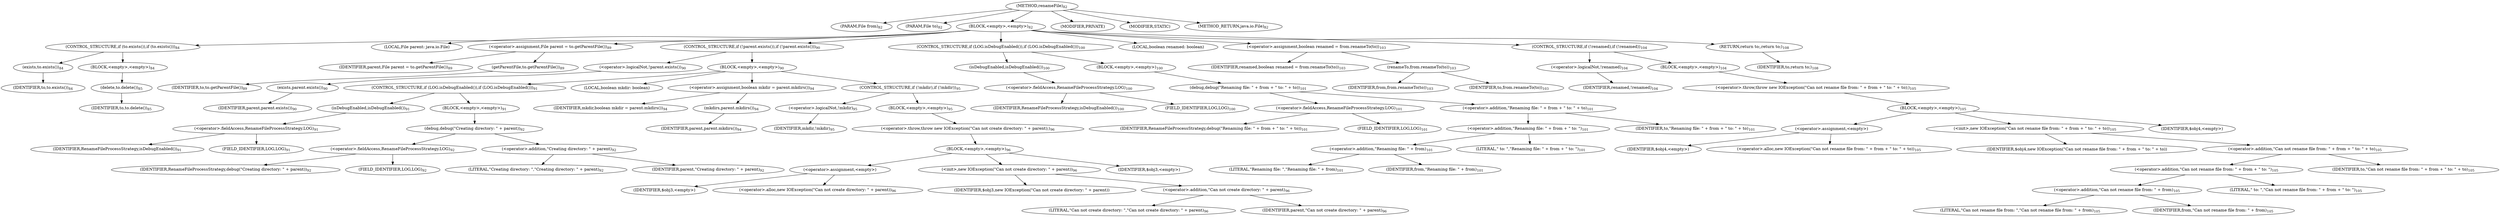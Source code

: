 digraph "renameFile" {  
"191" [label = <(METHOD,renameFile)<SUB>82</SUB>> ]
"192" [label = <(PARAM,File from)<SUB>82</SUB>> ]
"193" [label = <(PARAM,File to)<SUB>82</SUB>> ]
"194" [label = <(BLOCK,&lt;empty&gt;,&lt;empty&gt;)<SUB>82</SUB>> ]
"195" [label = <(CONTROL_STRUCTURE,if (to.exists()),if (to.exists()))<SUB>84</SUB>> ]
"196" [label = <(exists,to.exists())<SUB>84</SUB>> ]
"197" [label = <(IDENTIFIER,to,to.exists())<SUB>84</SUB>> ]
"198" [label = <(BLOCK,&lt;empty&gt;,&lt;empty&gt;)<SUB>84</SUB>> ]
"199" [label = <(delete,to.delete())<SUB>85</SUB>> ]
"200" [label = <(IDENTIFIER,to,to.delete())<SUB>85</SUB>> ]
"201" [label = <(LOCAL,File parent: java.io.File)> ]
"202" [label = <(&lt;operator&gt;.assignment,File parent = to.getParentFile())<SUB>89</SUB>> ]
"203" [label = <(IDENTIFIER,parent,File parent = to.getParentFile())<SUB>89</SUB>> ]
"204" [label = <(getParentFile,to.getParentFile())<SUB>89</SUB>> ]
"205" [label = <(IDENTIFIER,to,to.getParentFile())<SUB>89</SUB>> ]
"206" [label = <(CONTROL_STRUCTURE,if (!parent.exists()),if (!parent.exists()))<SUB>90</SUB>> ]
"207" [label = <(&lt;operator&gt;.logicalNot,!parent.exists())<SUB>90</SUB>> ]
"208" [label = <(exists,parent.exists())<SUB>90</SUB>> ]
"209" [label = <(IDENTIFIER,parent,parent.exists())<SUB>90</SUB>> ]
"210" [label = <(BLOCK,&lt;empty&gt;,&lt;empty&gt;)<SUB>90</SUB>> ]
"211" [label = <(CONTROL_STRUCTURE,if (LOG.isDebugEnabled()),if (LOG.isDebugEnabled()))<SUB>91</SUB>> ]
"212" [label = <(isDebugEnabled,isDebugEnabled())<SUB>91</SUB>> ]
"213" [label = <(&lt;operator&gt;.fieldAccess,RenameFileProcessStrategy.LOG)<SUB>91</SUB>> ]
"214" [label = <(IDENTIFIER,RenameFileProcessStrategy,isDebugEnabled())<SUB>91</SUB>> ]
"215" [label = <(FIELD_IDENTIFIER,LOG,LOG)<SUB>91</SUB>> ]
"216" [label = <(BLOCK,&lt;empty&gt;,&lt;empty&gt;)<SUB>91</SUB>> ]
"217" [label = <(debug,debug(&quot;Creating directory: &quot; + parent))<SUB>92</SUB>> ]
"218" [label = <(&lt;operator&gt;.fieldAccess,RenameFileProcessStrategy.LOG)<SUB>92</SUB>> ]
"219" [label = <(IDENTIFIER,RenameFileProcessStrategy,debug(&quot;Creating directory: &quot; + parent))<SUB>92</SUB>> ]
"220" [label = <(FIELD_IDENTIFIER,LOG,LOG)<SUB>92</SUB>> ]
"221" [label = <(&lt;operator&gt;.addition,&quot;Creating directory: &quot; + parent)<SUB>92</SUB>> ]
"222" [label = <(LITERAL,&quot;Creating directory: &quot;,&quot;Creating directory: &quot; + parent)<SUB>92</SUB>> ]
"223" [label = <(IDENTIFIER,parent,&quot;Creating directory: &quot; + parent)<SUB>92</SUB>> ]
"224" [label = <(LOCAL,boolean mkdir: boolean)> ]
"225" [label = <(&lt;operator&gt;.assignment,boolean mkdir = parent.mkdirs())<SUB>94</SUB>> ]
"226" [label = <(IDENTIFIER,mkdir,boolean mkdir = parent.mkdirs())<SUB>94</SUB>> ]
"227" [label = <(mkdirs,parent.mkdirs())<SUB>94</SUB>> ]
"228" [label = <(IDENTIFIER,parent,parent.mkdirs())<SUB>94</SUB>> ]
"229" [label = <(CONTROL_STRUCTURE,if (!mkdir),if (!mkdir))<SUB>95</SUB>> ]
"230" [label = <(&lt;operator&gt;.logicalNot,!mkdir)<SUB>95</SUB>> ]
"231" [label = <(IDENTIFIER,mkdir,!mkdir)<SUB>95</SUB>> ]
"232" [label = <(BLOCK,&lt;empty&gt;,&lt;empty&gt;)<SUB>95</SUB>> ]
"233" [label = <(&lt;operator&gt;.throw,throw new IOException(&quot;Can not create directory: &quot; + parent);)<SUB>96</SUB>> ]
"234" [label = <(BLOCK,&lt;empty&gt;,&lt;empty&gt;)<SUB>96</SUB>> ]
"235" [label = <(&lt;operator&gt;.assignment,&lt;empty&gt;)> ]
"236" [label = <(IDENTIFIER,$obj3,&lt;empty&gt;)> ]
"237" [label = <(&lt;operator&gt;.alloc,new IOException(&quot;Can not create directory: &quot; + parent))<SUB>96</SUB>> ]
"238" [label = <(&lt;init&gt;,new IOException(&quot;Can not create directory: &quot; + parent))<SUB>96</SUB>> ]
"239" [label = <(IDENTIFIER,$obj3,new IOException(&quot;Can not create directory: &quot; + parent))> ]
"240" [label = <(&lt;operator&gt;.addition,&quot;Can not create directory: &quot; + parent)<SUB>96</SUB>> ]
"241" [label = <(LITERAL,&quot;Can not create directory: &quot;,&quot;Can not create directory: &quot; + parent)<SUB>96</SUB>> ]
"242" [label = <(IDENTIFIER,parent,&quot;Can not create directory: &quot; + parent)<SUB>96</SUB>> ]
"243" [label = <(IDENTIFIER,$obj3,&lt;empty&gt;)> ]
"244" [label = <(CONTROL_STRUCTURE,if (LOG.isDebugEnabled()),if (LOG.isDebugEnabled()))<SUB>100</SUB>> ]
"245" [label = <(isDebugEnabled,isDebugEnabled())<SUB>100</SUB>> ]
"246" [label = <(&lt;operator&gt;.fieldAccess,RenameFileProcessStrategy.LOG)<SUB>100</SUB>> ]
"247" [label = <(IDENTIFIER,RenameFileProcessStrategy,isDebugEnabled())<SUB>100</SUB>> ]
"248" [label = <(FIELD_IDENTIFIER,LOG,LOG)<SUB>100</SUB>> ]
"249" [label = <(BLOCK,&lt;empty&gt;,&lt;empty&gt;)<SUB>100</SUB>> ]
"250" [label = <(debug,debug(&quot;Renaming file: &quot; + from + &quot; to: &quot; + to))<SUB>101</SUB>> ]
"251" [label = <(&lt;operator&gt;.fieldAccess,RenameFileProcessStrategy.LOG)<SUB>101</SUB>> ]
"252" [label = <(IDENTIFIER,RenameFileProcessStrategy,debug(&quot;Renaming file: &quot; + from + &quot; to: &quot; + to))<SUB>101</SUB>> ]
"253" [label = <(FIELD_IDENTIFIER,LOG,LOG)<SUB>101</SUB>> ]
"254" [label = <(&lt;operator&gt;.addition,&quot;Renaming file: &quot; + from + &quot; to: &quot; + to)<SUB>101</SUB>> ]
"255" [label = <(&lt;operator&gt;.addition,&quot;Renaming file: &quot; + from + &quot; to: &quot;)<SUB>101</SUB>> ]
"256" [label = <(&lt;operator&gt;.addition,&quot;Renaming file: &quot; + from)<SUB>101</SUB>> ]
"257" [label = <(LITERAL,&quot;Renaming file: &quot;,&quot;Renaming file: &quot; + from)<SUB>101</SUB>> ]
"258" [label = <(IDENTIFIER,from,&quot;Renaming file: &quot; + from)<SUB>101</SUB>> ]
"259" [label = <(LITERAL,&quot; to: &quot;,&quot;Renaming file: &quot; + from + &quot; to: &quot;)<SUB>101</SUB>> ]
"260" [label = <(IDENTIFIER,to,&quot;Renaming file: &quot; + from + &quot; to: &quot; + to)<SUB>101</SUB>> ]
"261" [label = <(LOCAL,boolean renamed: boolean)> ]
"262" [label = <(&lt;operator&gt;.assignment,boolean renamed = from.renameTo(to))<SUB>103</SUB>> ]
"263" [label = <(IDENTIFIER,renamed,boolean renamed = from.renameTo(to))<SUB>103</SUB>> ]
"264" [label = <(renameTo,from.renameTo(to))<SUB>103</SUB>> ]
"265" [label = <(IDENTIFIER,from,from.renameTo(to))<SUB>103</SUB>> ]
"266" [label = <(IDENTIFIER,to,from.renameTo(to))<SUB>103</SUB>> ]
"267" [label = <(CONTROL_STRUCTURE,if (!renamed),if (!renamed))<SUB>104</SUB>> ]
"268" [label = <(&lt;operator&gt;.logicalNot,!renamed)<SUB>104</SUB>> ]
"269" [label = <(IDENTIFIER,renamed,!renamed)<SUB>104</SUB>> ]
"270" [label = <(BLOCK,&lt;empty&gt;,&lt;empty&gt;)<SUB>104</SUB>> ]
"271" [label = <(&lt;operator&gt;.throw,throw new IOException(&quot;Can not rename file from: &quot; + from + &quot; to: &quot; + to);)<SUB>105</SUB>> ]
"272" [label = <(BLOCK,&lt;empty&gt;,&lt;empty&gt;)<SUB>105</SUB>> ]
"273" [label = <(&lt;operator&gt;.assignment,&lt;empty&gt;)> ]
"274" [label = <(IDENTIFIER,$obj4,&lt;empty&gt;)> ]
"275" [label = <(&lt;operator&gt;.alloc,new IOException(&quot;Can not rename file from: &quot; + from + &quot; to: &quot; + to))<SUB>105</SUB>> ]
"276" [label = <(&lt;init&gt;,new IOException(&quot;Can not rename file from: &quot; + from + &quot; to: &quot; + to))<SUB>105</SUB>> ]
"277" [label = <(IDENTIFIER,$obj4,new IOException(&quot;Can not rename file from: &quot; + from + &quot; to: &quot; + to))> ]
"278" [label = <(&lt;operator&gt;.addition,&quot;Can not rename file from: &quot; + from + &quot; to: &quot; + to)<SUB>105</SUB>> ]
"279" [label = <(&lt;operator&gt;.addition,&quot;Can not rename file from: &quot; + from + &quot; to: &quot;)<SUB>105</SUB>> ]
"280" [label = <(&lt;operator&gt;.addition,&quot;Can not rename file from: &quot; + from)<SUB>105</SUB>> ]
"281" [label = <(LITERAL,&quot;Can not rename file from: &quot;,&quot;Can not rename file from: &quot; + from)<SUB>105</SUB>> ]
"282" [label = <(IDENTIFIER,from,&quot;Can not rename file from: &quot; + from)<SUB>105</SUB>> ]
"283" [label = <(LITERAL,&quot; to: &quot;,&quot;Can not rename file from: &quot; + from + &quot; to: &quot;)<SUB>105</SUB>> ]
"284" [label = <(IDENTIFIER,to,&quot;Can not rename file from: &quot; + from + &quot; to: &quot; + to)<SUB>105</SUB>> ]
"285" [label = <(IDENTIFIER,$obj4,&lt;empty&gt;)> ]
"286" [label = <(RETURN,return to;,return to;)<SUB>108</SUB>> ]
"287" [label = <(IDENTIFIER,to,return to;)<SUB>108</SUB>> ]
"288" [label = <(MODIFIER,PRIVATE)> ]
"289" [label = <(MODIFIER,STATIC)> ]
"290" [label = <(METHOD_RETURN,java.io.File)<SUB>82</SUB>> ]
  "191" -> "192" 
  "191" -> "193" 
  "191" -> "194" 
  "191" -> "288" 
  "191" -> "289" 
  "191" -> "290" 
  "194" -> "195" 
  "194" -> "201" 
  "194" -> "202" 
  "194" -> "206" 
  "194" -> "244" 
  "194" -> "261" 
  "194" -> "262" 
  "194" -> "267" 
  "194" -> "286" 
  "195" -> "196" 
  "195" -> "198" 
  "196" -> "197" 
  "198" -> "199" 
  "199" -> "200" 
  "202" -> "203" 
  "202" -> "204" 
  "204" -> "205" 
  "206" -> "207" 
  "206" -> "210" 
  "207" -> "208" 
  "208" -> "209" 
  "210" -> "211" 
  "210" -> "224" 
  "210" -> "225" 
  "210" -> "229" 
  "211" -> "212" 
  "211" -> "216" 
  "212" -> "213" 
  "213" -> "214" 
  "213" -> "215" 
  "216" -> "217" 
  "217" -> "218" 
  "217" -> "221" 
  "218" -> "219" 
  "218" -> "220" 
  "221" -> "222" 
  "221" -> "223" 
  "225" -> "226" 
  "225" -> "227" 
  "227" -> "228" 
  "229" -> "230" 
  "229" -> "232" 
  "230" -> "231" 
  "232" -> "233" 
  "233" -> "234" 
  "234" -> "235" 
  "234" -> "238" 
  "234" -> "243" 
  "235" -> "236" 
  "235" -> "237" 
  "238" -> "239" 
  "238" -> "240" 
  "240" -> "241" 
  "240" -> "242" 
  "244" -> "245" 
  "244" -> "249" 
  "245" -> "246" 
  "246" -> "247" 
  "246" -> "248" 
  "249" -> "250" 
  "250" -> "251" 
  "250" -> "254" 
  "251" -> "252" 
  "251" -> "253" 
  "254" -> "255" 
  "254" -> "260" 
  "255" -> "256" 
  "255" -> "259" 
  "256" -> "257" 
  "256" -> "258" 
  "262" -> "263" 
  "262" -> "264" 
  "264" -> "265" 
  "264" -> "266" 
  "267" -> "268" 
  "267" -> "270" 
  "268" -> "269" 
  "270" -> "271" 
  "271" -> "272" 
  "272" -> "273" 
  "272" -> "276" 
  "272" -> "285" 
  "273" -> "274" 
  "273" -> "275" 
  "276" -> "277" 
  "276" -> "278" 
  "278" -> "279" 
  "278" -> "284" 
  "279" -> "280" 
  "279" -> "283" 
  "280" -> "281" 
  "280" -> "282" 
  "286" -> "287" 
}
